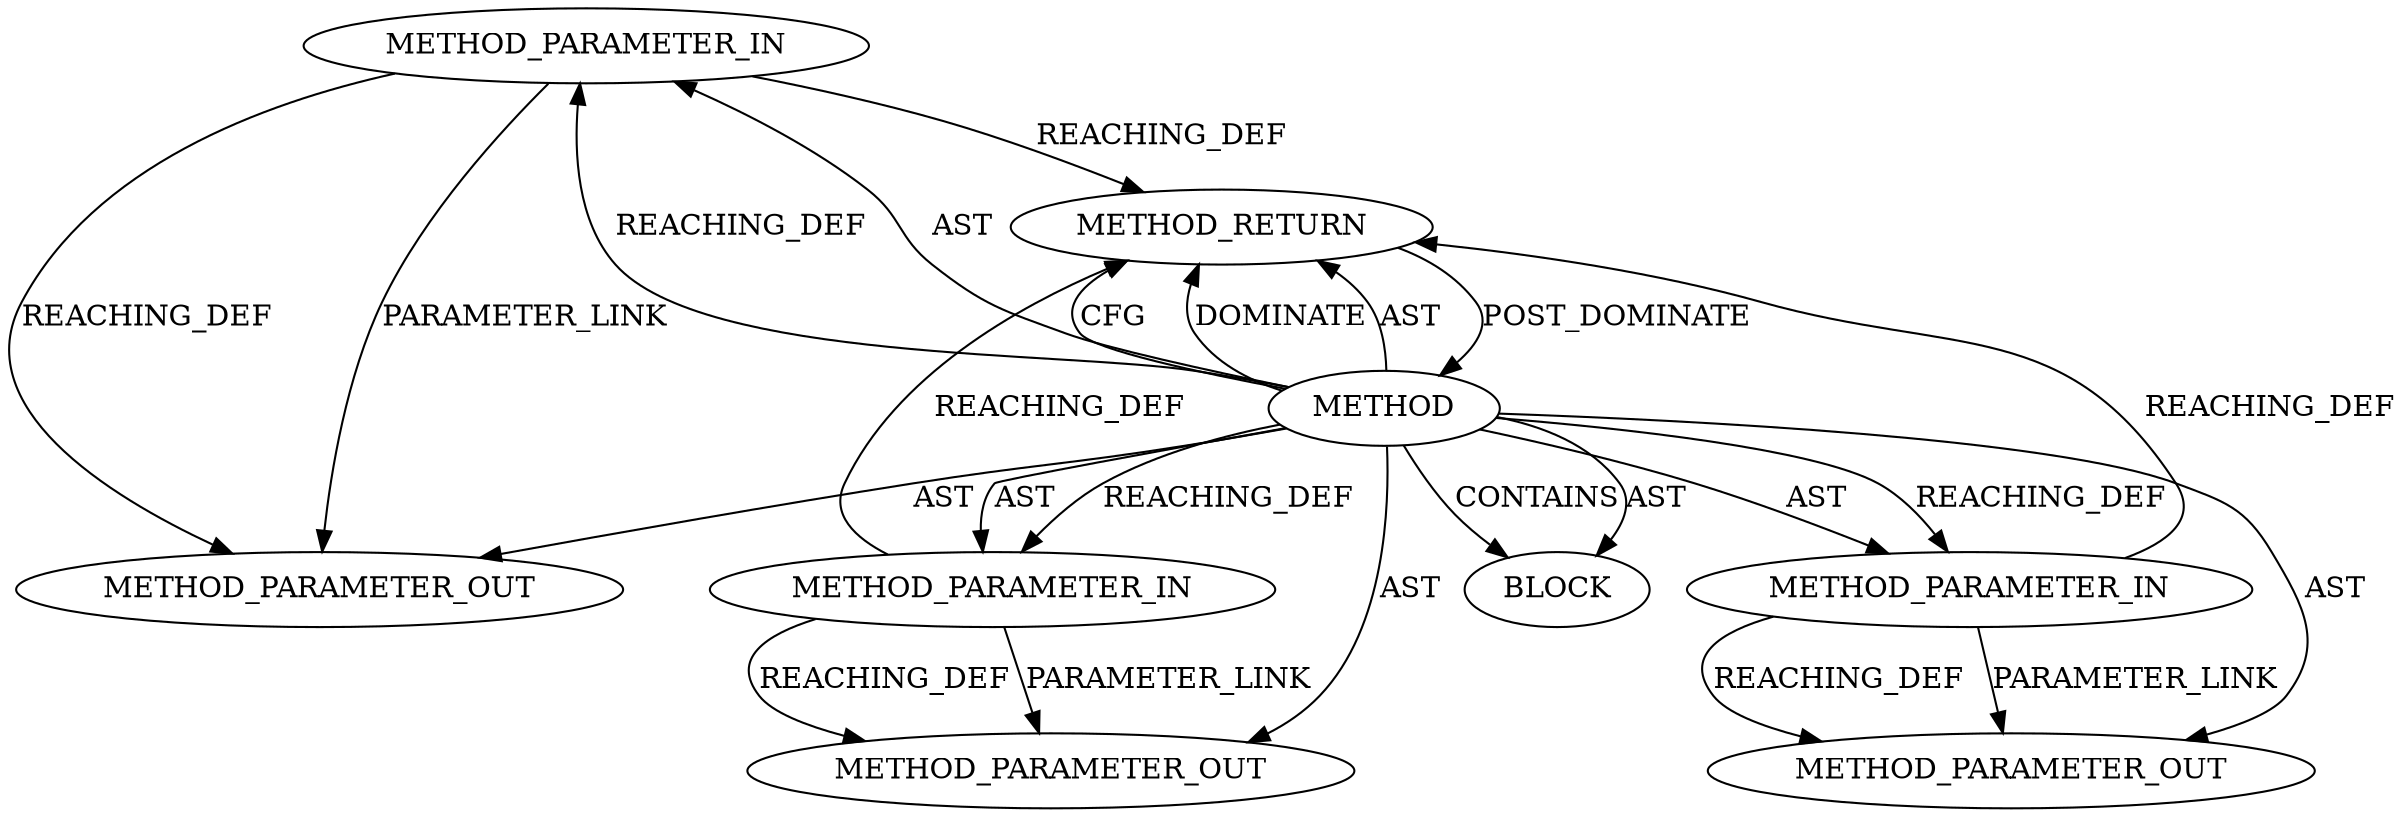 digraph {
  13519 [label=METHOD_PARAMETER_OUT ORDER=2 CODE="p2" IS_VARIADIC=false TYPE_FULL_NAME="ANY" EVALUATION_STRATEGY="BY_VALUE" INDEX=2 NAME="p2"]
  12578 [label=METHOD_RETURN ORDER=2 CODE="RET" TYPE_FULL_NAME="ANY" EVALUATION_STRATEGY="BY_VALUE"]
  12575 [label=METHOD_PARAMETER_IN ORDER=2 CODE="p2" IS_VARIADIC=false TYPE_FULL_NAME="ANY" EVALUATION_STRATEGY="BY_VALUE" INDEX=2 NAME="p2"]
  12577 [label=BLOCK ORDER=1 ARGUMENT_INDEX=1 CODE="<empty>" TYPE_FULL_NAME="ANY"]
  12574 [label=METHOD_PARAMETER_IN ORDER=1 CODE="p1" IS_VARIADIC=false TYPE_FULL_NAME="ANY" EVALUATION_STRATEGY="BY_VALUE" INDEX=1 NAME="p1"]
  12576 [label=METHOD_PARAMETER_IN ORDER=3 CODE="p3" IS_VARIADIC=false TYPE_FULL_NAME="ANY" EVALUATION_STRATEGY="BY_VALUE" INDEX=3 NAME="p3"]
  13518 [label=METHOD_PARAMETER_OUT ORDER=1 CODE="p1" IS_VARIADIC=false TYPE_FULL_NAME="ANY" EVALUATION_STRATEGY="BY_VALUE" INDEX=1 NAME="p1"]
  12573 [label=METHOD AST_PARENT_TYPE="NAMESPACE_BLOCK" AST_PARENT_FULL_NAME="<global>" ORDER=0 CODE="<empty>" FULL_NAME="sg_init_one" IS_EXTERNAL=true FILENAME="<empty>" SIGNATURE="" NAME="sg_init_one"]
  13520 [label=METHOD_PARAMETER_OUT ORDER=3 CODE="p3" IS_VARIADIC=false TYPE_FULL_NAME="ANY" EVALUATION_STRATEGY="BY_VALUE" INDEX=3 NAME="p3"]
  12573 -> 12577 [label=CONTAINS ]
  12573 -> 13519 [label=AST ]
  12573 -> 12574 [label=REACHING_DEF VARIABLE=""]
  12574 -> 12578 [label=REACHING_DEF VARIABLE="p1"]
  12573 -> 13520 [label=AST ]
  12574 -> 13518 [label=REACHING_DEF VARIABLE="p1"]
  12573 -> 12576 [label=AST ]
  12573 -> 12578 [label=CFG ]
  12573 -> 12575 [label=REACHING_DEF VARIABLE=""]
  12573 -> 12574 [label=AST ]
  12573 -> 12578 [label=DOMINATE ]
  12573 -> 12575 [label=AST ]
  12575 -> 13519 [label=REACHING_DEF VARIABLE="p2"]
  12573 -> 12576 [label=REACHING_DEF VARIABLE=""]
  12575 -> 12578 [label=REACHING_DEF VARIABLE="p2"]
  12576 -> 12578 [label=REACHING_DEF VARIABLE="p3"]
  12578 -> 12573 [label=POST_DOMINATE ]
  12576 -> 13520 [label=PARAMETER_LINK ]
  12573 -> 12577 [label=AST ]
  12573 -> 13518 [label=AST ]
  12575 -> 13519 [label=PARAMETER_LINK ]
  12576 -> 13520 [label=REACHING_DEF VARIABLE="p3"]
  12573 -> 12578 [label=AST ]
  12574 -> 13518 [label=PARAMETER_LINK ]
}
